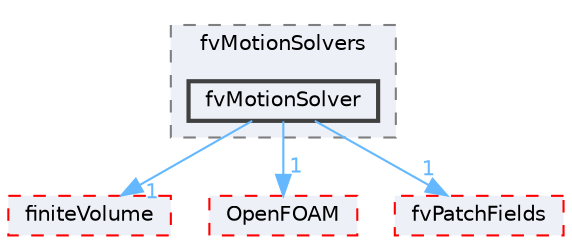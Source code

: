 digraph "src/fvMotionSolver/fvMotionSolvers/fvMotionSolver"
{
 // LATEX_PDF_SIZE
  bgcolor="transparent";
  edge [fontname=Helvetica,fontsize=10,labelfontname=Helvetica,labelfontsize=10];
  node [fontname=Helvetica,fontsize=10,shape=box,height=0.2,width=0.4];
  compound=true
  subgraph clusterdir_a38e3b643eae30d7add43af99171ff5d {
    graph [ bgcolor="#edf0f7", pencolor="grey50", label="fvMotionSolvers", fontname=Helvetica,fontsize=10 style="filled,dashed", URL="dir_a38e3b643eae30d7add43af99171ff5d.html",tooltip=""]
  dir_90ebb86d44e036c801f39491ea208f03 [label="fvMotionSolver", fillcolor="#edf0f7", color="grey25", style="filled,bold", URL="dir_90ebb86d44e036c801f39491ea208f03.html",tooltip=""];
  }
  dir_9bd15774b555cf7259a6fa18f99fe99b [label="finiteVolume", fillcolor="#edf0f7", color="red", style="filled,dashed", URL="dir_9bd15774b555cf7259a6fa18f99fe99b.html",tooltip=""];
  dir_c5473ff19b20e6ec4dfe5c310b3778a8 [label="OpenFOAM", fillcolor="#edf0f7", color="red", style="filled,dashed", URL="dir_c5473ff19b20e6ec4dfe5c310b3778a8.html",tooltip=""];
  dir_e65d1d6aae4da9c5b92ad78bc53acc93 [label="fvPatchFields", fillcolor="#edf0f7", color="red", style="filled,dashed", URL="dir_e65d1d6aae4da9c5b92ad78bc53acc93.html",tooltip=""];
  dir_90ebb86d44e036c801f39491ea208f03->dir_9bd15774b555cf7259a6fa18f99fe99b [headlabel="1", labeldistance=1.5 headhref="dir_001554_001387.html" href="dir_001554_001387.html" color="steelblue1" fontcolor="steelblue1"];
  dir_90ebb86d44e036c801f39491ea208f03->dir_c5473ff19b20e6ec4dfe5c310b3778a8 [headlabel="1", labeldistance=1.5 headhref="dir_001554_002695.html" href="dir_001554_002695.html" color="steelblue1" fontcolor="steelblue1"];
  dir_90ebb86d44e036c801f39491ea208f03->dir_e65d1d6aae4da9c5b92ad78bc53acc93 [headlabel="1", labeldistance=1.5 headhref="dir_001554_001568.html" href="dir_001554_001568.html" color="steelblue1" fontcolor="steelblue1"];
}
